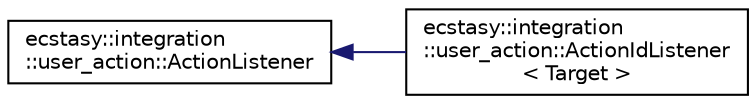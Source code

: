 digraph "Graphical Class Hierarchy"
{
 // LATEX_PDF_SIZE
  edge [fontname="Helvetica",fontsize="10",labelfontname="Helvetica",labelfontsize="10"];
  node [fontname="Helvetica",fontsize="10",shape=record];
  rankdir="LR";
  Node0 [label="ecstasy::integration\l::user_action::ActionListener",height=0.2,width=0.4,color="black", fillcolor="white", style="filled",URL="$structecstasy_1_1integration_1_1user__action_1_1_action_listener.html",tooltip="Action listener component."];
  Node0 -> Node1 [dir="back",color="midnightblue",fontsize="10",style="solid",fontname="Helvetica"];
  Node1 [label="ecstasy::integration\l::user_action::ActionIdListener\l\< Target \>",height=0.2,width=0.4,color="black", fillcolor="white", style="filled",URL="$structecstasy_1_1integration_1_1user__action_1_1_action_id_listener.html",tooltip="Action listener component templated with the target action id."];
}
